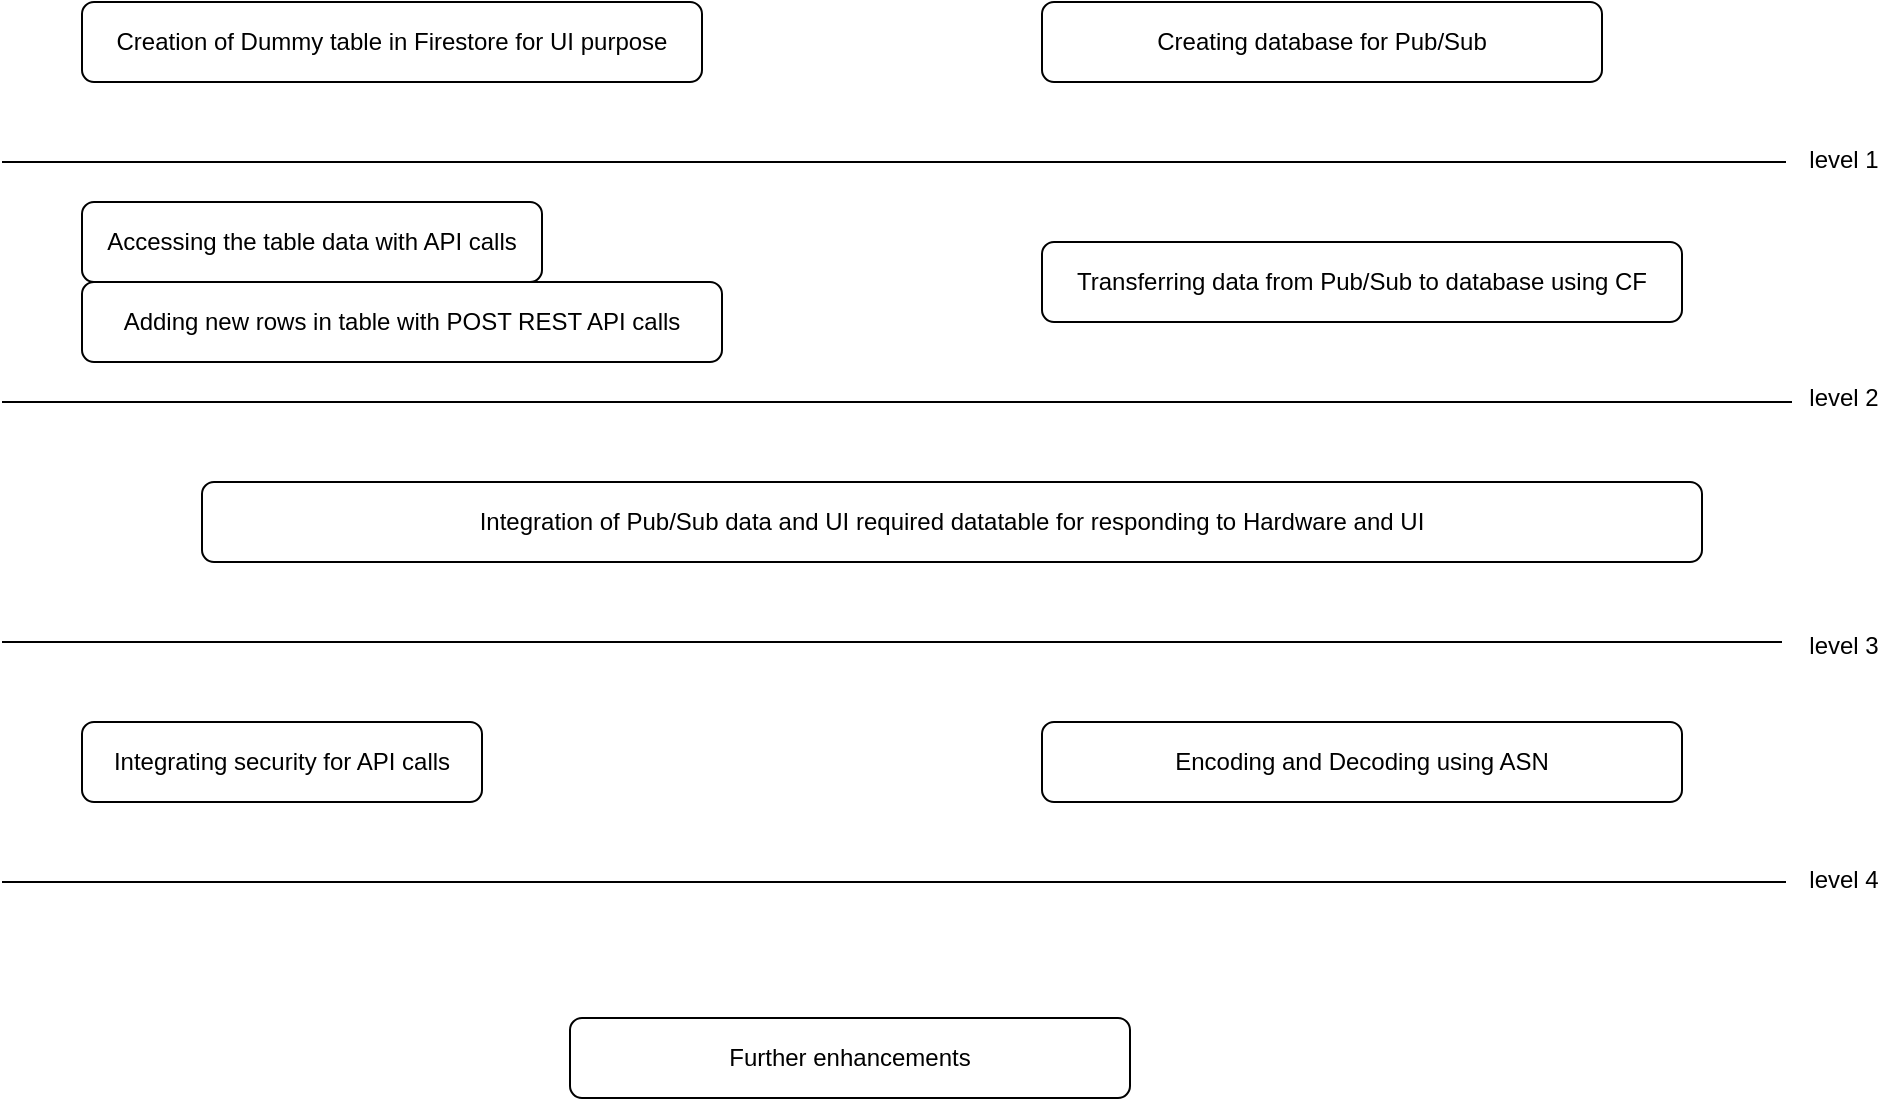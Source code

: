 <mxfile version="14.4.9" type="github" pages="2"><diagram id="d2nrYKhg--hIhlbrpEqw" name="Page-1"><mxGraphModel dx="1038" dy="491" grid="0" gridSize="10" guides="1" tooltips="1" connect="1" arrows="1" fold="1" page="0" pageScale="1" pageWidth="850" pageHeight="1100" math="0" shadow="0"><root><mxCell id="0"/><mxCell id="1" parent="0"/><mxCell id="mM3w-Qk913E068bcG6vs-1" value="" style="endArrow=none;html=1;" parent="1" edge="1"><mxGeometry width="50" height="50" relative="1" as="geometry"><mxPoint x="120" y="160" as="sourcePoint"/><mxPoint x="1012" y="160" as="targetPoint"/></mxGeometry></mxCell><mxCell id="mM3w-Qk913E068bcG6vs-2" value="level 1" style="text;html=1;strokeColor=none;fillColor=none;align=center;verticalAlign=middle;whiteSpace=wrap;rounded=0;" parent="1" vertex="1"><mxGeometry x="1021" y="149" width="40" height="20" as="geometry"/></mxCell><mxCell id="mM3w-Qk913E068bcG6vs-3" value="" style="endArrow=none;html=1;" parent="1" edge="1"><mxGeometry width="50" height="50" relative="1" as="geometry"><mxPoint x="120" y="280" as="sourcePoint"/><mxPoint x="1015" y="280" as="targetPoint"/></mxGeometry></mxCell><mxCell id="mM3w-Qk913E068bcG6vs-4" value="level 2" style="text;html=1;strokeColor=none;fillColor=none;align=center;verticalAlign=middle;whiteSpace=wrap;rounded=0;" parent="1" vertex="1"><mxGeometry x="1021" y="268" width="40" height="20" as="geometry"/></mxCell><mxCell id="mM3w-Qk913E068bcG6vs-5" value="" style="endArrow=none;html=1;" parent="1" edge="1"><mxGeometry width="50" height="50" relative="1" as="geometry"><mxPoint x="120" y="400" as="sourcePoint"/><mxPoint x="1010" y="400" as="targetPoint"/></mxGeometry></mxCell><mxCell id="mM3w-Qk913E068bcG6vs-6" value="level 3" style="text;html=1;strokeColor=none;fillColor=none;align=center;verticalAlign=middle;whiteSpace=wrap;rounded=0;" parent="1" vertex="1"><mxGeometry x="1021" y="392" width="40" height="20" as="geometry"/></mxCell><mxCell id="mM3w-Qk913E068bcG6vs-7" value="Creation of Dummy table in Firestore for UI purpose" style="rounded=1;whiteSpace=wrap;html=1;" parent="1" vertex="1"><mxGeometry x="160" y="80" width="310" height="40" as="geometry"/></mxCell><mxCell id="mM3w-Qk913E068bcG6vs-8" value="Accessing the table data with API calls" style="rounded=1;whiteSpace=wrap;html=1;" parent="1" vertex="1"><mxGeometry x="160" y="180" width="230" height="40" as="geometry"/></mxCell><mxCell id="mM3w-Qk913E068bcG6vs-9" value="Adding new rows in table with POST REST API calls" style="rounded=1;whiteSpace=wrap;html=1;" parent="1" vertex="1"><mxGeometry x="160" y="220" width="320" height="40" as="geometry"/></mxCell><mxCell id="mM3w-Qk913E068bcG6vs-11" value="Integrating security for API calls" style="rounded=1;whiteSpace=wrap;html=1;" parent="1" vertex="1"><mxGeometry x="160" y="440" width="200" height="40" as="geometry"/></mxCell><mxCell id="mM3w-Qk913E068bcG6vs-12" value="" style="endArrow=none;html=1;" parent="1" edge="1"><mxGeometry width="50" height="50" relative="1" as="geometry"><mxPoint x="120" y="520" as="sourcePoint"/><mxPoint x="1012" y="520" as="targetPoint"/></mxGeometry></mxCell><mxCell id="mM3w-Qk913E068bcG6vs-13" value="level 4" style="text;html=1;strokeColor=none;fillColor=none;align=center;verticalAlign=middle;whiteSpace=wrap;rounded=0;" parent="1" vertex="1"><mxGeometry x="1021" y="509" width="40" height="20" as="geometry"/></mxCell><mxCell id="mM3w-Qk913E068bcG6vs-14" value="Creating database for Pub/Sub" style="rounded=1;whiteSpace=wrap;html=1;" parent="1" vertex="1"><mxGeometry x="640" y="80" width="280" height="40" as="geometry"/></mxCell><mxCell id="mM3w-Qk913E068bcG6vs-16" value="Transferring data from Pub/Sub to database using CF" style="rounded=1;whiteSpace=wrap;html=1;" parent="1" vertex="1"><mxGeometry x="640" y="200" width="320" height="40" as="geometry"/></mxCell><mxCell id="mM3w-Qk913E068bcG6vs-17" value="Integration of Pub/Sub data and UI required datatable for responding to Hardware and UI" style="rounded=1;whiteSpace=wrap;html=1;" parent="1" vertex="1"><mxGeometry x="220" y="320" width="750" height="40" as="geometry"/></mxCell><mxCell id="mM3w-Qk913E068bcG6vs-18" value="Encoding and Decoding using ASN" style="rounded=1;whiteSpace=wrap;html=1;" parent="1" vertex="1"><mxGeometry x="640" y="440" width="320" height="40" as="geometry"/></mxCell><mxCell id="mM3w-Qk913E068bcG6vs-19" value="Further enhancements" style="rounded=1;whiteSpace=wrap;html=1;" parent="1" vertex="1"><mxGeometry x="404" y="588" width="280" height="40" as="geometry"/></mxCell></root></mxGraphModel></diagram><diagram id="zUdRjSH7_lpaa11w5HHU" name="Page-2"><mxGraphModel dx="1038" dy="491" grid="1" gridSize="10" guides="1" tooltips="1" connect="1" arrows="1" fold="1" page="0" pageScale="1" pageWidth="850" pageHeight="1100" math="0" shadow="0"><root><mxCell id="KCXMWg9sT5vLdxTPLPOz-0"/><mxCell id="KCXMWg9sT5vLdxTPLPOz-1" parent="KCXMWg9sT5vLdxTPLPOz-0"/><mxCell id="KCXMWg9sT5vLdxTPLPOz-2" value="VDO-Link Device data" style="rounded=1;whiteSpace=wrap;html=1;" vertex="1" parent="KCXMWg9sT5vLdxTPLPOz-1"><mxGeometry x="320" y="40" width="200" height="40" as="geometry"/></mxCell><mxCell id="KCXMWg9sT5vLdxTPLPOz-3" value="" style="endArrow=none;dashed=1;html=1;" edge="1" parent="KCXMWg9sT5vLdxTPLPOz-1"><mxGeometry width="50" height="50" relative="1" as="geometry"><mxPoint x="280" y="120" as="sourcePoint"/><mxPoint x="560" y="120" as="targetPoint"/></mxGeometry></mxCell><mxCell id="KCXMWg9sT5vLdxTPLPOz-4" value="ASN1 Encoder" style="text;html=1;strokeColor=none;fillColor=none;align=center;verticalAlign=middle;whiteSpace=wrap;rounded=0;" vertex="1" parent="KCXMWg9sT5vLdxTPLPOz-1"><mxGeometry x="560" y="110" width="120" height="20" as="geometry"/></mxCell><mxCell id="KCXMWg9sT5vLdxTPLPOz-5" value="" style="rounded=1;whiteSpace=wrap;html=1;fillColor=none;" vertex="1" parent="KCXMWg9sT5vLdxTPLPOz-1"><mxGeometry x="280" y="160" width="280" height="120" as="geometry"/></mxCell><mxCell id="KCXMWg9sT5vLdxTPLPOz-6" value="Header" style="rounded=1;whiteSpace=wrap;html=1;" vertex="1" parent="KCXMWg9sT5vLdxTPLPOz-1"><mxGeometry x="360" y="170" width="120" height="30" as="geometry"/></mxCell><mxCell id="KCXMWg9sT5vLdxTPLPOz-9" value="Encoded VDO-Link Device data" style="rounded=1;whiteSpace=wrap;html=1;" vertex="1" parent="KCXMWg9sT5vLdxTPLPOz-1"><mxGeometry x="325" y="220" width="200" height="40" as="geometry"/></mxCell><mxCell id="KCXMWg9sT5vLdxTPLPOz-10" value="ASN1 Frame" style="text;html=1;strokeColor=none;fillColor=none;align=center;verticalAlign=middle;whiteSpace=wrap;rounded=0;" vertex="1" parent="KCXMWg9sT5vLdxTPLPOz-1"><mxGeometry x="280" y="175" width="80" height="20" as="geometry"/></mxCell><mxCell id="KCXMWg9sT5vLdxTPLPOz-11" value="" style="endArrow=none;dashed=1;html=1;" edge="1" parent="KCXMWg9sT5vLdxTPLPOz-1"><mxGeometry width="50" height="50" relative="1" as="geometry"><mxPoint x="280" y="320" as="sourcePoint"/><mxPoint x="560" y="320" as="targetPoint"/></mxGeometry></mxCell><mxCell id="KCXMWg9sT5vLdxTPLPOz-12" value="RSA 256 Encoding" style="text;html=1;strokeColor=none;fillColor=none;align=center;verticalAlign=middle;whiteSpace=wrap;rounded=0;" vertex="1" parent="KCXMWg9sT5vLdxTPLPOz-1"><mxGeometry x="560" y="310" width="260" height="20" as="geometry"/></mxCell><mxCell id="KCXMWg9sT5vLdxTPLPOz-13" value="" style="rounded=1;whiteSpace=wrap;html=1;fillColor=none;" vertex="1" parent="KCXMWg9sT5vLdxTPLPOz-1"><mxGeometry x="280" y="370" width="280" height="100" as="geometry"/></mxCell><mxCell id="KCXMWg9sT5vLdxTPLPOz-14" value="Hashed ASN1 Data" style="rounded=1;whiteSpace=wrap;html=1;fillColor=none;" vertex="1" parent="KCXMWg9sT5vLdxTPLPOz-1"><mxGeometry x="295" y="390" width="120" height="60" as="geometry"/></mxCell><mxCell id="KCXMWg9sT5vLdxTPLPOz-15" value="Signature" style="rounded=1;whiteSpace=wrap;html=1;fillColor=none;" vertex="1" parent="KCXMWg9sT5vLdxTPLPOz-1"><mxGeometry x="430" y="390" width="120" height="60" as="geometry"/></mxCell><mxCell id="KCXMWg9sT5vLdxTPLPOz-16" value="" style="endArrow=classic;html=1;exitX=0.5;exitY=1;exitDx=0;exitDy=0;entryX=0.5;entryY=0;entryDx=0;entryDy=0;" edge="1" parent="KCXMWg9sT5vLdxTPLPOz-1" source="KCXMWg9sT5vLdxTPLPOz-2" target="KCXMWg9sT5vLdxTPLPOz-5"><mxGeometry width="50" height="50" relative="1" as="geometry"><mxPoint x="600" y="340" as="sourcePoint"/><mxPoint x="650" y="290" as="targetPoint"/></mxGeometry></mxCell><mxCell id="KCXMWg9sT5vLdxTPLPOz-17" value="" style="endArrow=classic;html=1;exitX=0.5;exitY=1;exitDx=0;exitDy=0;" edge="1" parent="KCXMWg9sT5vLdxTPLPOz-1" source="KCXMWg9sT5vLdxTPLPOz-5" target="KCXMWg9sT5vLdxTPLPOz-13"><mxGeometry width="50" height="50" relative="1" as="geometry"><mxPoint x="600" y="340" as="sourcePoint"/><mxPoint x="650" y="290" as="targetPoint"/></mxGeometry></mxCell><mxCell id="KCXMWg9sT5vLdxTPLPOz-18" value="Cloud for PUB/SUB" style="rounded=1;whiteSpace=wrap;html=1;fillColor=none;" vertex="1" parent="KCXMWg9sT5vLdxTPLPOz-1"><mxGeometry x="160" y="560" width="520" height="40" as="geometry"/></mxCell><mxCell id="KCXMWg9sT5vLdxTPLPOz-19" value="" style="endArrow=classic;html=1;exitX=0.5;exitY=1;exitDx=0;exitDy=0;" edge="1" parent="KCXMWg9sT5vLdxTPLPOz-1" source="KCXMWg9sT5vLdxTPLPOz-13" target="KCXMWg9sT5vLdxTPLPOz-18"><mxGeometry width="50" height="50" relative="1" as="geometry"><mxPoint x="570" y="560" as="sourcePoint"/><mxPoint x="620" y="510" as="targetPoint"/></mxGeometry></mxCell><mxCell id="KCXMWg9sT5vLdxTPLPOz-20" value="" style="endArrow=none;dashed=1;html=1;" edge="1" parent="KCXMWg9sT5vLdxTPLPOz-1"><mxGeometry width="50" height="50" relative="1" as="geometry"><mxPoint x="280" y="520" as="sourcePoint"/><mxPoint x="560" y="520" as="targetPoint"/></mxGeometry></mxCell><mxCell id="KCXMWg9sT5vLdxTPLPOz-21" value="TTL for session&amp;nbsp;" style="text;html=1;strokeColor=none;fillColor=none;align=center;verticalAlign=middle;whiteSpace=wrap;rounded=0;" vertex="1" parent="KCXMWg9sT5vLdxTPLPOz-1"><mxGeometry x="560" y="510" width="160" height="20" as="geometry"/></mxCell><mxCell id="KCXMWg9sT5vLdxTPLPOz-22" value="" style="endArrow=none;dashed=1;html=1;" edge="1" parent="KCXMWg9sT5vLdxTPLPOz-1"><mxGeometry width="50" height="50" relative="1" as="geometry"><mxPoint x="270" y="780" as="sourcePoint"/><mxPoint x="550" y="780" as="targetPoint"/></mxGeometry></mxCell><mxCell id="KCXMWg9sT5vLdxTPLPOz-23" value="RSA 256 decoding in Google IOT Core" style="text;html=1;strokeColor=none;fillColor=none;align=center;verticalAlign=middle;whiteSpace=wrap;rounded=0;" vertex="1" parent="KCXMWg9sT5vLdxTPLPOz-1"><mxGeometry x="550" y="770" width="260" height="20" as="geometry"/></mxCell><mxCell id="KCXMWg9sT5vLdxTPLPOz-24" value="RSA Public Key" style="rounded=1;whiteSpace=wrap;html=1;fillColor=none;" vertex="1" parent="KCXMWg9sT5vLdxTPLPOz-1"><mxGeometry x="760" y="400" width="120" height="40" as="geometry"/></mxCell><mxCell id="KCXMWg9sT5vLdxTPLPOz-25" value="" style="endArrow=classic;html=1;entryX=0.5;entryY=1;entryDx=0;entryDy=0;exitX=0;exitY=0.5;exitDx=0;exitDy=0;" edge="1" parent="KCXMWg9sT5vLdxTPLPOz-1" source="KCXMWg9sT5vLdxTPLPOz-24" target="KCXMWg9sT5vLdxTPLPOz-12"><mxGeometry width="50" height="50" relative="1" as="geometry"><mxPoint x="850" y="540" as="sourcePoint"/><mxPoint x="900" y="490" as="targetPoint"/><Array as="points"><mxPoint x="690" y="420"/></Array></mxGeometry></mxCell><mxCell id="KCXMWg9sT5vLdxTPLPOz-26" value="" style="endArrow=classic;html=1;exitX=0.5;exitY=1;exitDx=0;exitDy=0;entryX=0.5;entryY=0;entryDx=0;entryDy=0;" edge="1" parent="KCXMWg9sT5vLdxTPLPOz-1" source="KCXMWg9sT5vLdxTPLPOz-24" target="KCXMWg9sT5vLdxTPLPOz-23"><mxGeometry width="50" height="50" relative="1" as="geometry"><mxPoint x="850" y="540" as="sourcePoint"/><mxPoint x="900" y="490" as="targetPoint"/><Array as="points"><mxPoint x="820" y="640"/><mxPoint x="680" y="640"/></Array></mxGeometry></mxCell><mxCell id="KCXMWg9sT5vLdxTPLPOz-32" value="" style="rounded=1;whiteSpace=wrap;html=1;fillColor=none;" vertex="1" parent="KCXMWg9sT5vLdxTPLPOz-1"><mxGeometry x="280" y="640" width="280" height="100" as="geometry"/></mxCell><mxCell id="KCXMWg9sT5vLdxTPLPOz-33" value="Hashed ASN1 Data" style="rounded=1;whiteSpace=wrap;html=1;fillColor=none;" vertex="1" parent="KCXMWg9sT5vLdxTPLPOz-1"><mxGeometry x="295" y="660" width="120" height="60" as="geometry"/></mxCell><mxCell id="KCXMWg9sT5vLdxTPLPOz-34" value="Signature" style="rounded=1;whiteSpace=wrap;html=1;fillColor=none;" vertex="1" parent="KCXMWg9sT5vLdxTPLPOz-1"><mxGeometry x="430" y="660" width="120" height="60" as="geometry"/></mxCell><mxCell id="KCXMWg9sT5vLdxTPLPOz-35" value="" style="endArrow=classic;html=1;exitX=0.5;exitY=1;exitDx=0;exitDy=0;" edge="1" parent="KCXMWg9sT5vLdxTPLPOz-1" source="KCXMWg9sT5vLdxTPLPOz-32"><mxGeometry width="50" height="50" relative="1" as="geometry"><mxPoint x="570" y="830" as="sourcePoint"/><mxPoint x="420" y="830" as="targetPoint"/></mxGeometry></mxCell><mxCell id="KCXMWg9sT5vLdxTPLPOz-37" value="" style="endArrow=classic;html=1;exitX=0.5;exitY=1;exitDx=0;exitDy=0;" edge="1" parent="KCXMWg9sT5vLdxTPLPOz-1" source="KCXMWg9sT5vLdxTPLPOz-18" target="KCXMWg9sT5vLdxTPLPOz-32"><mxGeometry width="50" height="50" relative="1" as="geometry"><mxPoint x="440" y="720" as="sourcePoint"/><mxPoint x="490" y="670" as="targetPoint"/></mxGeometry></mxCell><mxCell id="KCXMWg9sT5vLdxTPLPOz-38" value="" style="rounded=1;whiteSpace=wrap;html=1;fillColor=none;" vertex="1" parent="KCXMWg9sT5vLdxTPLPOz-1"><mxGeometry x="280" y="830" width="280" height="120" as="geometry"/></mxCell><mxCell id="KCXMWg9sT5vLdxTPLPOz-39" value="Header" style="rounded=1;whiteSpace=wrap;html=1;" vertex="1" parent="KCXMWg9sT5vLdxTPLPOz-1"><mxGeometry x="360" y="840" width="120" height="30" as="geometry"/></mxCell><mxCell id="KCXMWg9sT5vLdxTPLPOz-40" value="Encoded VDO-Link Device data" style="rounded=1;whiteSpace=wrap;html=1;" vertex="1" parent="KCXMWg9sT5vLdxTPLPOz-1"><mxGeometry x="325" y="890" width="200" height="40" as="geometry"/></mxCell><mxCell id="KCXMWg9sT5vLdxTPLPOz-41" value="ASN1 Frame" style="text;html=1;strokeColor=none;fillColor=none;align=center;verticalAlign=middle;whiteSpace=wrap;rounded=0;" vertex="1" parent="KCXMWg9sT5vLdxTPLPOz-1"><mxGeometry x="280" y="845" width="80" height="20" as="geometry"/></mxCell><mxCell id="KCXMWg9sT5vLdxTPLPOz-42" value="" style="endArrow=none;dashed=1;html=1;" edge="1" parent="KCXMWg9sT5vLdxTPLPOz-1"><mxGeometry width="50" height="50" relative="1" as="geometry"><mxPoint x="280" y="990" as="sourcePoint"/><mxPoint x="560" y="990" as="targetPoint"/></mxGeometry></mxCell><mxCell id="KCXMWg9sT5vLdxTPLPOz-43" value="ASN1 Decoder" style="text;html=1;strokeColor=none;fillColor=none;align=center;verticalAlign=middle;whiteSpace=wrap;rounded=0;" vertex="1" parent="KCXMWg9sT5vLdxTPLPOz-1"><mxGeometry x="560" y="980" width="120" height="20" as="geometry"/></mxCell><mxCell id="KCXMWg9sT5vLdxTPLPOz-44" value="" style="endArrow=classic;html=1;exitX=0.5;exitY=1;exitDx=0;exitDy=0;entryX=0.5;entryY=0;entryDx=0;entryDy=0;" edge="1" parent="KCXMWg9sT5vLdxTPLPOz-1"><mxGeometry width="50" height="50" relative="1" as="geometry"><mxPoint x="420" y="950" as="sourcePoint"/><mxPoint x="420" y="1030" as="targetPoint"/></mxGeometry></mxCell><mxCell id="KCXMWg9sT5vLdxTPLPOz-45" value="VDO-Link Device data" style="rounded=1;whiteSpace=wrap;html=1;" vertex="1" parent="KCXMWg9sT5vLdxTPLPOz-1"><mxGeometry x="320" y="1030" width="200" height="40" as="geometry"/></mxCell></root></mxGraphModel></diagram></mxfile>